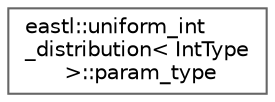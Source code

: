 digraph "类继承关系图"
{
 // LATEX_PDF_SIZE
  bgcolor="transparent";
  edge [fontname=Helvetica,fontsize=10,labelfontname=Helvetica,labelfontsize=10];
  node [fontname=Helvetica,fontsize=10,shape=box,height=0.2,width=0.4];
  rankdir="LR";
  Node0 [id="Node000000",label="eastl::uniform_int\l_distribution\< IntType\l \>::param_type",height=0.2,width=0.4,color="grey40", fillcolor="white", style="filled",URL="$structeastl_1_1uniform__int__distribution_1_1param__type.html",tooltip=" "];
}
